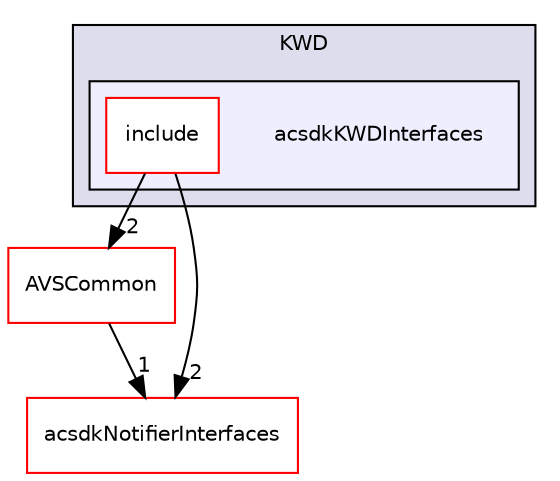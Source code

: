 digraph "/workplace/avs-device-sdk/shared/KWD/acsdkKWDInterfaces" {
  compound=true
  node [ fontsize="10", fontname="Helvetica"];
  edge [ labelfontsize="10", labelfontname="Helvetica"];
  subgraph clusterdir_e410f0f5f1983efb71051e3794e71cfe {
    graph [ bgcolor="#ddddee", pencolor="black", label="KWD" fontname="Helvetica", fontsize="10", URL="dir_e410f0f5f1983efb71051e3794e71cfe.html"]
  subgraph clusterdir_36e5af62bd5db895b52244933458ca30 {
    graph [ bgcolor="#eeeeff", pencolor="black", label="" URL="dir_36e5af62bd5db895b52244933458ca30.html"];
    dir_36e5af62bd5db895b52244933458ca30 [shape=plaintext label="acsdkKWDInterfaces"];
    dir_db27fc115501cbcd4deb3f3a7a55bdca [shape=box label="include" color="red" fillcolor="white" style="filled" URL="dir_db27fc115501cbcd4deb3f3a7a55bdca.html"];
  }
  }
  dir_13e65effb2bde530b17b3d5eefcd0266 [shape=box label="AVSCommon" fillcolor="white" style="filled" color="red" URL="dir_13e65effb2bde530b17b3d5eefcd0266.html"];
  dir_d3cfb0f75dbe2fd43efeb9e5a78af15e [shape=box label="acsdkNotifierInterfaces" fillcolor="white" style="filled" color="red" URL="dir_d3cfb0f75dbe2fd43efeb9e5a78af15e.html"];
  dir_13e65effb2bde530b17b3d5eefcd0266->dir_d3cfb0f75dbe2fd43efeb9e5a78af15e [headlabel="1", labeldistance=1.5 headhref="dir_000017_000737.html"];
  dir_db27fc115501cbcd4deb3f3a7a55bdca->dir_13e65effb2bde530b17b3d5eefcd0266 [headlabel="2", labeldistance=1.5 headhref="dir_000777_000017.html"];
  dir_db27fc115501cbcd4deb3f3a7a55bdca->dir_d3cfb0f75dbe2fd43efeb9e5a78af15e [headlabel="2", labeldistance=1.5 headhref="dir_000777_000737.html"];
}
